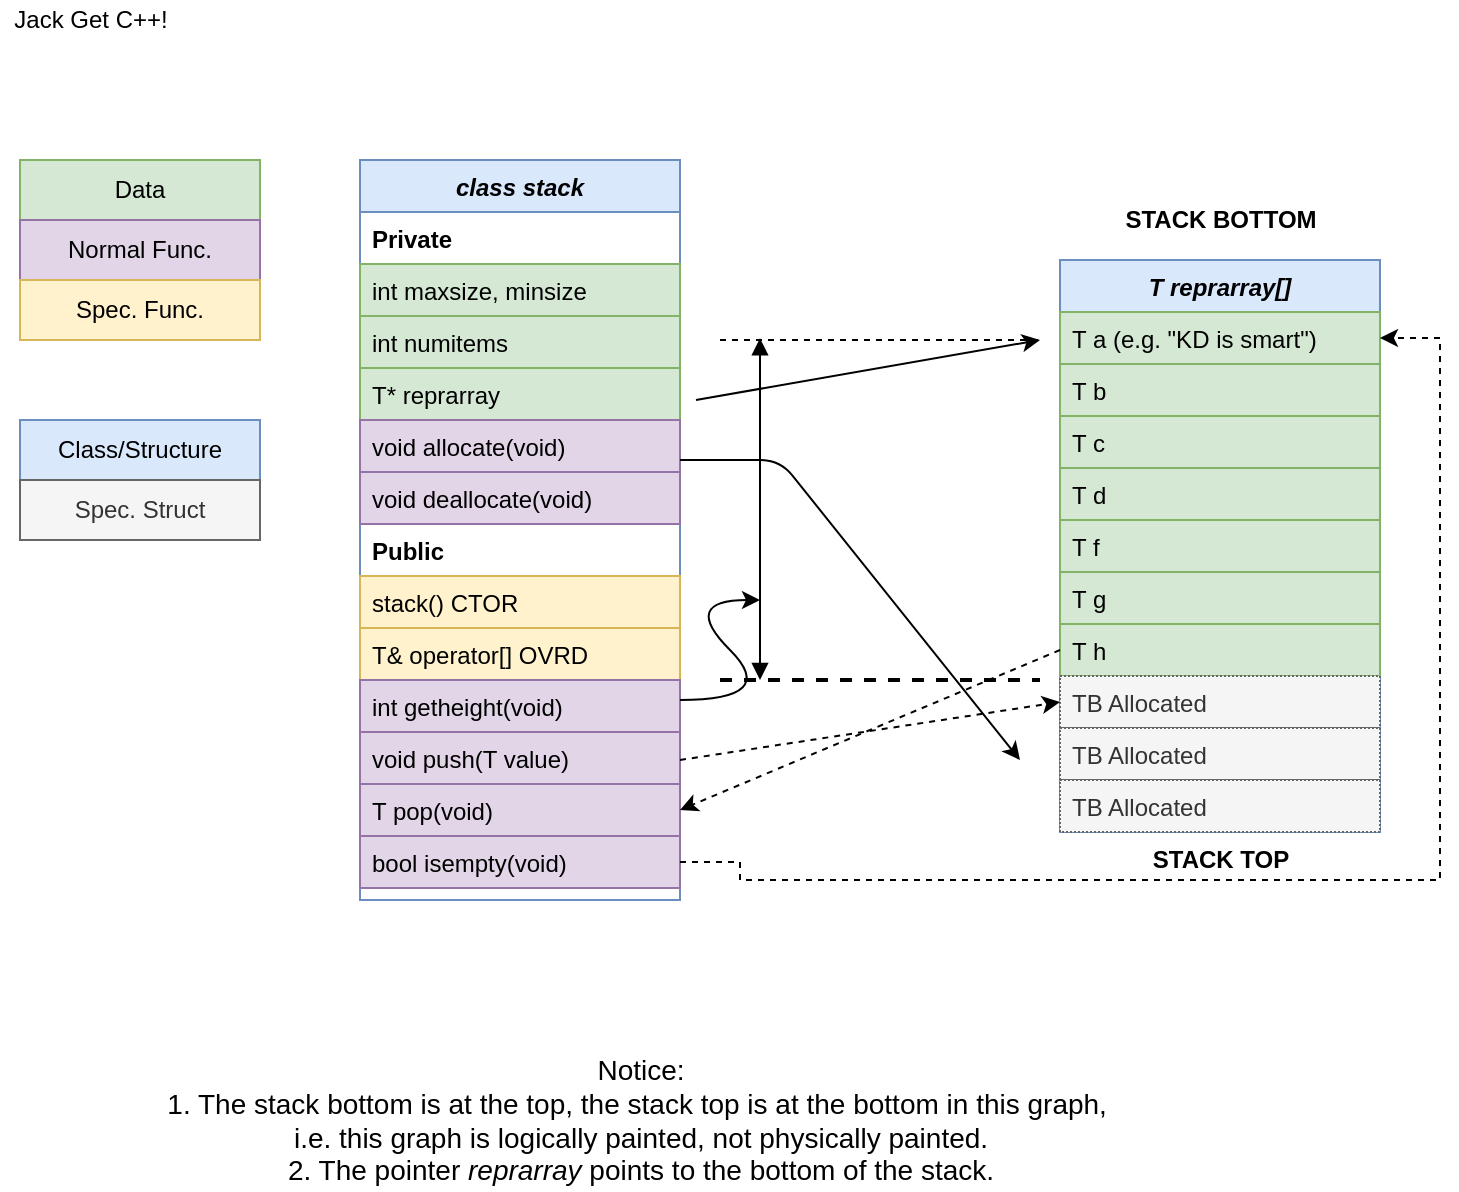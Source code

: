 <mxfile version="14.2.4" type="device"><diagram id="C5RBs43oDa-KdzZeNtuy" name="Page-1"><mxGraphModel dx="1113" dy="693" grid="1" gridSize="10" guides="1" tooltips="1" connect="1" arrows="1" fold="1" page="1" pageScale="1" pageWidth="827" pageHeight="1169" math="0" shadow="0"><root><mxCell id="WIyWlLk6GJQsqaUBKTNV-0"/><mxCell id="WIyWlLk6GJQsqaUBKTNV-1" parent="WIyWlLk6GJQsqaUBKTNV-0"/><mxCell id="zkfFHV4jXpPFQw0GAbJ--0" value="class stack&#10;" style="swimlane;fontStyle=3;align=center;verticalAlign=top;childLayout=stackLayout;horizontal=1;startSize=26;horizontalStack=0;resizeParent=1;resizeLast=0;collapsible=1;marginBottom=0;rounded=0;shadow=0;strokeWidth=1;fillColor=#dae8fc;strokeColor=#6c8ebf;" parent="WIyWlLk6GJQsqaUBKTNV-1" vertex="1"><mxGeometry x="220" y="120" width="160" height="370" as="geometry"><mxRectangle x="230" y="140" width="160" height="26" as="alternateBounds"/></mxGeometry></mxCell><mxCell id="rULciHtAmf2t3PR1jTg--1" value="Private" style="text;align=left;verticalAlign=top;spacingLeft=4;spacingRight=4;overflow=hidden;rotatable=0;points=[[0,0.5],[1,0.5]];portConstraint=eastwest;fontStyle=1" vertex="1" parent="zkfFHV4jXpPFQw0GAbJ--0"><mxGeometry y="26" width="160" height="26" as="geometry"/></mxCell><mxCell id="rULciHtAmf2t3PR1jTg--0" value="int maxsize, minsize" style="text;align=left;verticalAlign=top;spacingLeft=4;spacingRight=4;overflow=hidden;rotatable=0;points=[[0,0.5],[1,0.5]];portConstraint=eastwest;fillColor=#d5e8d4;strokeColor=#82b366;" vertex="1" parent="zkfFHV4jXpPFQw0GAbJ--0"><mxGeometry y="52" width="160" height="26" as="geometry"/></mxCell><mxCell id="rULciHtAmf2t3PR1jTg--2" value="int numitems&#10;" style="text;align=left;verticalAlign=top;spacingLeft=4;spacingRight=4;overflow=hidden;rotatable=0;points=[[0,0.5],[1,0.5]];portConstraint=eastwest;fillColor=#d5e8d4;strokeColor=#82b366;" vertex="1" parent="zkfFHV4jXpPFQw0GAbJ--0"><mxGeometry y="78" width="160" height="26" as="geometry"/></mxCell><mxCell id="zkfFHV4jXpPFQw0GAbJ--1" value="T* reprarray" style="text;align=left;verticalAlign=top;spacingLeft=4;spacingRight=4;overflow=hidden;rotatable=0;points=[[0,0.5],[1,0.5]];portConstraint=eastwest;fillColor=#d5e8d4;strokeColor=#82b366;" parent="zkfFHV4jXpPFQw0GAbJ--0" vertex="1"><mxGeometry y="104" width="160" height="26" as="geometry"/></mxCell><mxCell id="zkfFHV4jXpPFQw0GAbJ--2" value="void allocate(void)" style="text;align=left;verticalAlign=top;spacingLeft=4;spacingRight=4;overflow=hidden;rotatable=0;points=[[0,0.5],[1,0.5]];portConstraint=eastwest;rounded=0;shadow=0;html=0;fontStyle=0;fillColor=#e1d5e7;strokeColor=#9673a6;" parent="zkfFHV4jXpPFQw0GAbJ--0" vertex="1"><mxGeometry y="130" width="160" height="26" as="geometry"/></mxCell><mxCell id="rULciHtAmf2t3PR1jTg--3" value="void deallocate(void)&#10;" style="text;align=left;verticalAlign=top;spacingLeft=4;spacingRight=4;overflow=hidden;rotatable=0;points=[[0,0.5],[1,0.5]];portConstraint=eastwest;rounded=0;shadow=0;html=0;fontStyle=0;fillColor=#e1d5e7;strokeColor=#9673a6;" vertex="1" parent="zkfFHV4jXpPFQw0GAbJ--0"><mxGeometry y="156" width="160" height="26" as="geometry"/></mxCell><mxCell id="rULciHtAmf2t3PR1jTg--4" value="Public" style="text;align=left;verticalAlign=top;spacingLeft=4;spacingRight=4;overflow=hidden;rotatable=0;points=[[0,0.5],[1,0.5]];portConstraint=eastwest;rounded=0;shadow=0;html=0;fontStyle=1" vertex="1" parent="zkfFHV4jXpPFQw0GAbJ--0"><mxGeometry y="182" width="160" height="26" as="geometry"/></mxCell><mxCell id="rULciHtAmf2t3PR1jTg--5" value="stack() CTOR" style="text;align=left;verticalAlign=top;spacingLeft=4;spacingRight=4;overflow=hidden;rotatable=0;points=[[0,0.5],[1,0.5]];portConstraint=eastwest;rounded=0;shadow=0;html=0;fillColor=#fff2cc;strokeColor=#d6b656;" vertex="1" parent="zkfFHV4jXpPFQw0GAbJ--0"><mxGeometry y="208" width="160" height="26" as="geometry"/></mxCell><mxCell id="rULciHtAmf2t3PR1jTg--6" value="T&amp; operator[] OVRD" style="text;align=left;verticalAlign=top;spacingLeft=4;spacingRight=4;overflow=hidden;rotatable=0;points=[[0,0.5],[1,0.5]];portConstraint=eastwest;rounded=0;shadow=0;html=0;fillColor=#fff2cc;strokeColor=#d6b656;" vertex="1" parent="zkfFHV4jXpPFQw0GAbJ--0"><mxGeometry y="234" width="160" height="26" as="geometry"/></mxCell><mxCell id="rULciHtAmf2t3PR1jTg--7" value="int getheight(void)&#10;" style="text;align=left;verticalAlign=top;spacingLeft=4;spacingRight=4;overflow=hidden;rotatable=0;points=[[0,0.5],[1,0.5]];portConstraint=eastwest;rounded=0;shadow=0;html=0;fillColor=#e1d5e7;strokeColor=#9673a6;" vertex="1" parent="zkfFHV4jXpPFQw0GAbJ--0"><mxGeometry y="260" width="160" height="26" as="geometry"/></mxCell><mxCell id="rULciHtAmf2t3PR1jTg--11" value="void push(T value)" style="text;align=left;verticalAlign=top;spacingLeft=4;spacingRight=4;overflow=hidden;rotatable=0;points=[[0,0.5],[1,0.5]];portConstraint=eastwest;rounded=0;shadow=0;html=0;fillColor=#e1d5e7;strokeColor=#9673a6;" vertex="1" parent="zkfFHV4jXpPFQw0GAbJ--0"><mxGeometry y="286" width="160" height="26" as="geometry"/></mxCell><mxCell id="rULciHtAmf2t3PR1jTg--12" value="T pop(void)" style="text;align=left;verticalAlign=top;spacingLeft=4;spacingRight=4;overflow=hidden;rotatable=0;points=[[0,0.5],[1,0.5]];portConstraint=eastwest;rounded=0;shadow=0;html=0;fillColor=#e1d5e7;strokeColor=#9673a6;" vertex="1" parent="zkfFHV4jXpPFQw0GAbJ--0"><mxGeometry y="312" width="160" height="26" as="geometry"/></mxCell><mxCell id="zkfFHV4jXpPFQw0GAbJ--3" value="bool isempty(void)" style="text;align=left;verticalAlign=top;spacingLeft=4;spacingRight=4;overflow=hidden;rotatable=0;points=[[0,0.5],[1,0.5]];portConstraint=eastwest;rounded=0;shadow=0;html=0;fillColor=#e1d5e7;strokeColor=#9673a6;" parent="zkfFHV4jXpPFQw0GAbJ--0" vertex="1"><mxGeometry y="338" width="160" height="26" as="geometry"/></mxCell><mxCell id="rULciHtAmf2t3PR1jTg--8" value="Data" style="rounded=0;whiteSpace=wrap;html=1;fillColor=#d5e8d4;strokeColor=#82b366;" vertex="1" parent="WIyWlLk6GJQsqaUBKTNV-1"><mxGeometry x="50" y="120" width="120" height="30" as="geometry"/></mxCell><mxCell id="rULciHtAmf2t3PR1jTg--10" value="Normal Func." style="rounded=0;whiteSpace=wrap;html=1;fillColor=#e1d5e7;strokeColor=#9673a6;" vertex="1" parent="WIyWlLk6GJQsqaUBKTNV-1"><mxGeometry x="50" y="150" width="120" height="30" as="geometry"/></mxCell><mxCell id="rULciHtAmf2t3PR1jTg--13" value="Spec. Func." style="rounded=0;whiteSpace=wrap;html=1;fillColor=#fff2cc;strokeColor=#d6b656;" vertex="1" parent="WIyWlLk6GJQsqaUBKTNV-1"><mxGeometry x="50" y="180" width="120" height="30" as="geometry"/></mxCell><mxCell id="rULciHtAmf2t3PR1jTg--17" value="Class/Structure" style="rounded=0;whiteSpace=wrap;html=1;fillColor=#dae8fc;strokeColor=#6c8ebf;" vertex="1" parent="WIyWlLk6GJQsqaUBKTNV-1"><mxGeometry x="50" y="250" width="120" height="30" as="geometry"/></mxCell><mxCell id="rULciHtAmf2t3PR1jTg--18" value="Spec. Struct" style="rounded=0;whiteSpace=wrap;html=1;fillColor=#f5f5f5;strokeColor=#666666;fontColor=#333333;" vertex="1" parent="WIyWlLk6GJQsqaUBKTNV-1"><mxGeometry x="50" y="280" width="120" height="30" as="geometry"/></mxCell><mxCell id="rULciHtAmf2t3PR1jTg--20" value="T reprarray[]" style="swimlane;fontStyle=3;align=center;verticalAlign=top;childLayout=stackLayout;horizontal=1;startSize=26;horizontalStack=0;resizeParent=1;resizeLast=0;collapsible=1;marginBottom=0;rounded=0;shadow=0;strokeWidth=1;fillColor=#dae8fc;strokeColor=#6c8ebf;" vertex="1" parent="WIyWlLk6GJQsqaUBKTNV-1"><mxGeometry x="570" y="170" width="160" height="286" as="geometry"><mxRectangle x="230" y="140" width="160" height="26" as="alternateBounds"/></mxGeometry></mxCell><mxCell id="rULciHtAmf2t3PR1jTg--22" value="T a (e.g. &quot;KD is smart&quot;)" style="text;align=left;verticalAlign=top;spacingLeft=4;spacingRight=4;overflow=hidden;rotatable=0;points=[[0,0.5],[1,0.5]];portConstraint=eastwest;fillColor=#d5e8d4;strokeColor=#82b366;" vertex="1" parent="rULciHtAmf2t3PR1jTg--20"><mxGeometry y="26" width="160" height="26" as="geometry"/></mxCell><mxCell id="rULciHtAmf2t3PR1jTg--23" value="T b" style="text;align=left;verticalAlign=top;spacingLeft=4;spacingRight=4;overflow=hidden;rotatable=0;points=[[0,0.5],[1,0.5]];portConstraint=eastwest;fillColor=#d5e8d4;strokeColor=#82b366;" vertex="1" parent="rULciHtAmf2t3PR1jTg--20"><mxGeometry y="52" width="160" height="26" as="geometry"/></mxCell><mxCell id="rULciHtAmf2t3PR1jTg--24" value="T c" style="text;align=left;verticalAlign=top;spacingLeft=4;spacingRight=4;overflow=hidden;rotatable=0;points=[[0,0.5],[1,0.5]];portConstraint=eastwest;fillColor=#d5e8d4;strokeColor=#82b366;" vertex="1" parent="rULciHtAmf2t3PR1jTg--20"><mxGeometry y="78" width="160" height="26" as="geometry"/></mxCell><mxCell id="rULciHtAmf2t3PR1jTg--39" value="T d" style="text;align=left;verticalAlign=top;spacingLeft=4;spacingRight=4;overflow=hidden;rotatable=0;points=[[0,0.5],[1,0.5]];portConstraint=eastwest;fillColor=#d5e8d4;strokeColor=#82b366;" vertex="1" parent="rULciHtAmf2t3PR1jTg--20"><mxGeometry y="104" width="160" height="26" as="geometry"/></mxCell><mxCell id="rULciHtAmf2t3PR1jTg--40" value="T f" style="text;align=left;verticalAlign=top;spacingLeft=4;spacingRight=4;overflow=hidden;rotatable=0;points=[[0,0.5],[1,0.5]];portConstraint=eastwest;fillColor=#d5e8d4;strokeColor=#82b366;" vertex="1" parent="rULciHtAmf2t3PR1jTg--20"><mxGeometry y="130" width="160" height="26" as="geometry"/></mxCell><mxCell id="rULciHtAmf2t3PR1jTg--41" value="T g" style="text;align=left;verticalAlign=top;spacingLeft=4;spacingRight=4;overflow=hidden;rotatable=0;points=[[0,0.5],[1,0.5]];portConstraint=eastwest;fillColor=#d5e8d4;strokeColor=#82b366;" vertex="1" parent="rULciHtAmf2t3PR1jTg--20"><mxGeometry y="156" width="160" height="26" as="geometry"/></mxCell><mxCell id="rULciHtAmf2t3PR1jTg--42" value="T h" style="text;align=left;verticalAlign=top;spacingLeft=4;spacingRight=4;overflow=hidden;rotatable=0;points=[[0,0.5],[1,0.5]];portConstraint=eastwest;fillColor=#d5e8d4;strokeColor=#82b366;" vertex="1" parent="rULciHtAmf2t3PR1jTg--20"><mxGeometry y="182" width="160" height="26" as="geometry"/></mxCell><mxCell id="rULciHtAmf2t3PR1jTg--56" value="TB Allocated" style="text;align=left;verticalAlign=top;spacingLeft=4;spacingRight=4;overflow=hidden;rotatable=0;points=[[0,0.5],[1,0.5]];portConstraint=eastwest;dashed=1;dashPattern=1 1;fillColor=#f5f5f5;strokeColor=#666666;fontColor=#333333;" vertex="1" parent="rULciHtAmf2t3PR1jTg--20"><mxGeometry y="208" width="160" height="26" as="geometry"/></mxCell><mxCell id="rULciHtAmf2t3PR1jTg--62" value="TB Allocated" style="text;align=left;verticalAlign=top;spacingLeft=4;spacingRight=4;overflow=hidden;rotatable=0;points=[[0,0.5],[1,0.5]];portConstraint=eastwest;dashed=1;dashPattern=1 1;fillColor=#f5f5f5;strokeColor=#666666;fontColor=#333333;" vertex="1" parent="rULciHtAmf2t3PR1jTg--20"><mxGeometry y="234" width="160" height="26" as="geometry"/></mxCell><mxCell id="rULciHtAmf2t3PR1jTg--63" value="TB Allocated" style="text;align=left;verticalAlign=top;spacingLeft=4;spacingRight=4;overflow=hidden;rotatable=0;points=[[0,0.5],[1,0.5]];portConstraint=eastwest;dashed=1;dashPattern=1 1;fillColor=#f5f5f5;strokeColor=#666666;fontColor=#333333;" vertex="1" parent="rULciHtAmf2t3PR1jTg--20"><mxGeometry y="260" width="160" height="26" as="geometry"/></mxCell><mxCell id="rULciHtAmf2t3PR1jTg--46" value="" style="curved=1;endArrow=classic;html=1;" edge="1" parent="WIyWlLk6GJQsqaUBKTNV-1"><mxGeometry width="50" height="50" relative="1" as="geometry"><mxPoint x="380" y="390" as="sourcePoint"/><mxPoint x="420" y="340" as="targetPoint"/><Array as="points"><mxPoint x="430" y="390"/><mxPoint x="380" y="340"/></Array></mxGeometry></mxCell><mxCell id="rULciHtAmf2t3PR1jTg--57" value="" style="endArrow=block;startArrow=block;endFill=1;startFill=1;html=1;" edge="1" parent="WIyWlLk6GJQsqaUBKTNV-1"><mxGeometry width="160" relative="1" as="geometry"><mxPoint x="420" y="209.17" as="sourcePoint"/><mxPoint x="420" y="380" as="targetPoint"/></mxGeometry></mxCell><mxCell id="rULciHtAmf2t3PR1jTg--58" value="" style="endArrow=none;dashed=1;html=1;" edge="1" parent="WIyWlLk6GJQsqaUBKTNV-1"><mxGeometry width="50" height="50" relative="1" as="geometry"><mxPoint x="400" y="210" as="sourcePoint"/><mxPoint x="560" y="210" as="targetPoint"/></mxGeometry></mxCell><mxCell id="rULciHtAmf2t3PR1jTg--59" value="" style="endArrow=none;dashed=1;html=1;strokeWidth=2;" edge="1" parent="WIyWlLk6GJQsqaUBKTNV-1"><mxGeometry width="50" height="50" relative="1" as="geometry"><mxPoint x="400" y="380" as="sourcePoint"/><mxPoint x="560" y="380" as="targetPoint"/></mxGeometry></mxCell><mxCell id="rULciHtAmf2t3PR1jTg--60" value="&lt;b&gt;STACK BOTTOM&lt;/b&gt;" style="text;html=1;resizable=0;autosize=1;align=center;verticalAlign=middle;points=[];fillColor=none;strokeColor=none;rounded=0;dashed=1;dashPattern=1 1;" vertex="1" parent="WIyWlLk6GJQsqaUBKTNV-1"><mxGeometry x="595" y="140" width="110" height="20" as="geometry"/></mxCell><mxCell id="rULciHtAmf2t3PR1jTg--61" value="&lt;b&gt;STACK TOP&lt;/b&gt;" style="text;html=1;resizable=0;autosize=1;align=center;verticalAlign=middle;points=[];fillColor=none;strokeColor=none;rounded=0;dashed=1;dashPattern=1 1;" vertex="1" parent="WIyWlLk6GJQsqaUBKTNV-1"><mxGeometry x="610" y="460" width="80" height="20" as="geometry"/></mxCell><mxCell id="rULciHtAmf2t3PR1jTg--64" value="" style="endArrow=classic;html=1;dashed=1;entryX=0;entryY=0.5;entryDx=0;entryDy=0;" edge="1" parent="WIyWlLk6GJQsqaUBKTNV-1" target="rULciHtAmf2t3PR1jTg--56"><mxGeometry width="50" height="50" relative="1" as="geometry"><mxPoint x="380" y="420" as="sourcePoint"/><mxPoint x="560" y="390" as="targetPoint"/></mxGeometry></mxCell><mxCell id="rULciHtAmf2t3PR1jTg--65" value="" style="endArrow=classic;html=1;dashed=1;entryX=1;entryY=0.5;entryDx=0;entryDy=0;exitX=0;exitY=0.5;exitDx=0;exitDy=0;" edge="1" parent="WIyWlLk6GJQsqaUBKTNV-1" source="rULciHtAmf2t3PR1jTg--42" target="rULciHtAmf2t3PR1jTg--12"><mxGeometry width="50" height="50" relative="1" as="geometry"><mxPoint x="560" y="364" as="sourcePoint"/><mxPoint x="390" y="440" as="targetPoint"/></mxGeometry></mxCell><mxCell id="rULciHtAmf2t3PR1jTg--70" style="edgeStyle=orthogonalEdgeStyle;rounded=0;orthogonalLoop=1;jettySize=auto;html=1;exitX=1;exitY=0.5;exitDx=0;exitDy=0;entryX=1;entryY=0.5;entryDx=0;entryDy=0;dashed=1;" edge="1" parent="WIyWlLk6GJQsqaUBKTNV-1" source="zkfFHV4jXpPFQw0GAbJ--3" target="rULciHtAmf2t3PR1jTg--22"><mxGeometry relative="1" as="geometry"><Array as="points"><mxPoint x="410" y="471"/><mxPoint x="410" y="480"/><mxPoint x="760" y="480"/><mxPoint x="760" y="209"/></Array></mxGeometry></mxCell><mxCell id="rULciHtAmf2t3PR1jTg--72" value="" style="endArrow=classic;html=1;" edge="1" parent="WIyWlLk6GJQsqaUBKTNV-1"><mxGeometry width="50" height="50" relative="1" as="geometry"><mxPoint x="380" y="270" as="sourcePoint"/><mxPoint x="550" y="420" as="targetPoint"/><Array as="points"><mxPoint x="430" y="270"/></Array></mxGeometry></mxCell><mxCell id="rULciHtAmf2t3PR1jTg--76" value="" style="endArrow=classic;html=1;" edge="1" parent="WIyWlLk6GJQsqaUBKTNV-1"><mxGeometry width="50" height="50" relative="1" as="geometry"><mxPoint x="388" y="240" as="sourcePoint"/><mxPoint x="560" y="210" as="targetPoint"/></mxGeometry></mxCell><mxCell id="rULciHtAmf2t3PR1jTg--77" value="Jack Get C++!" style="text;html=1;align=center;verticalAlign=middle;resizable=0;points=[];autosize=1;" vertex="1" parent="WIyWlLk6GJQsqaUBKTNV-1"><mxGeometry x="40" y="40" width="90" height="20" as="geometry"/></mxCell><mxCell id="rULciHtAmf2t3PR1jTg--78" value="&lt;font style=&quot;font-size: 14px&quot;&gt;Notice:&lt;br&gt;1. The stack bottom is at the top, the stack top is at the bottom in this graph,&amp;nbsp;&lt;br&gt;i.e. this graph is logically painted, not physically painted.&lt;br&gt;2. The pointer &lt;i&gt;reprarray&lt;/i&gt;&amp;nbsp;points to the bottom of the stack.&lt;/font&gt;" style="text;html=1;align=center;verticalAlign=middle;resizable=0;points=[];autosize=1;" vertex="1" parent="WIyWlLk6GJQsqaUBKTNV-1"><mxGeometry x="115" y="565" width="490" height="70" as="geometry"/></mxCell></root></mxGraphModel></diagram></mxfile>